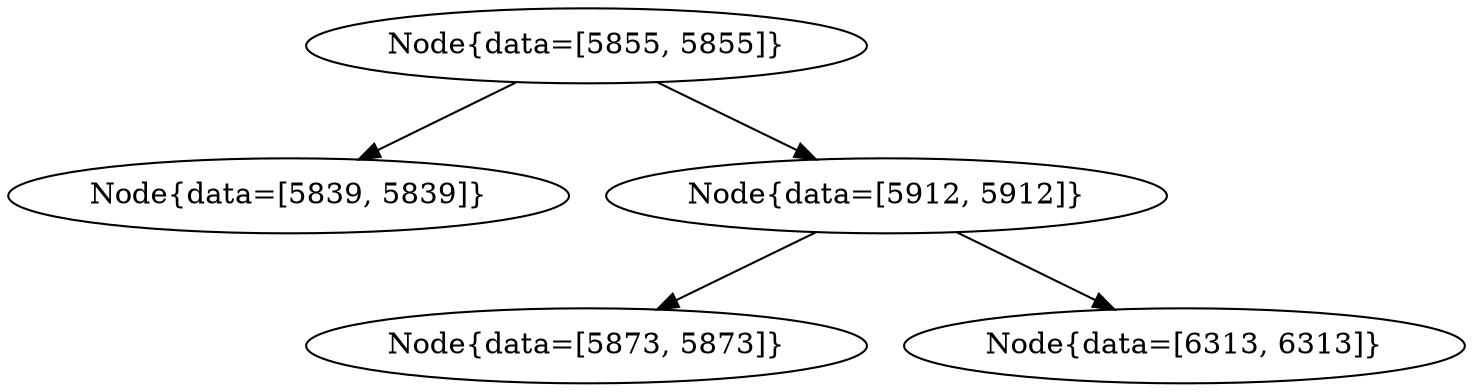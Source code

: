 digraph G{
1358343316 [label="Node{data=[5855, 5855]}"]
1358343316 -> 1824837049
1824837049 [label="Node{data=[5839, 5839]}"]
1358343316 -> 672746064
672746064 [label="Node{data=[5912, 5912]}"]
672746064 -> 2133655103
2133655103 [label="Node{data=[5873, 5873]}"]
672746064 -> 442199874
442199874 [label="Node{data=[6313, 6313]}"]
}